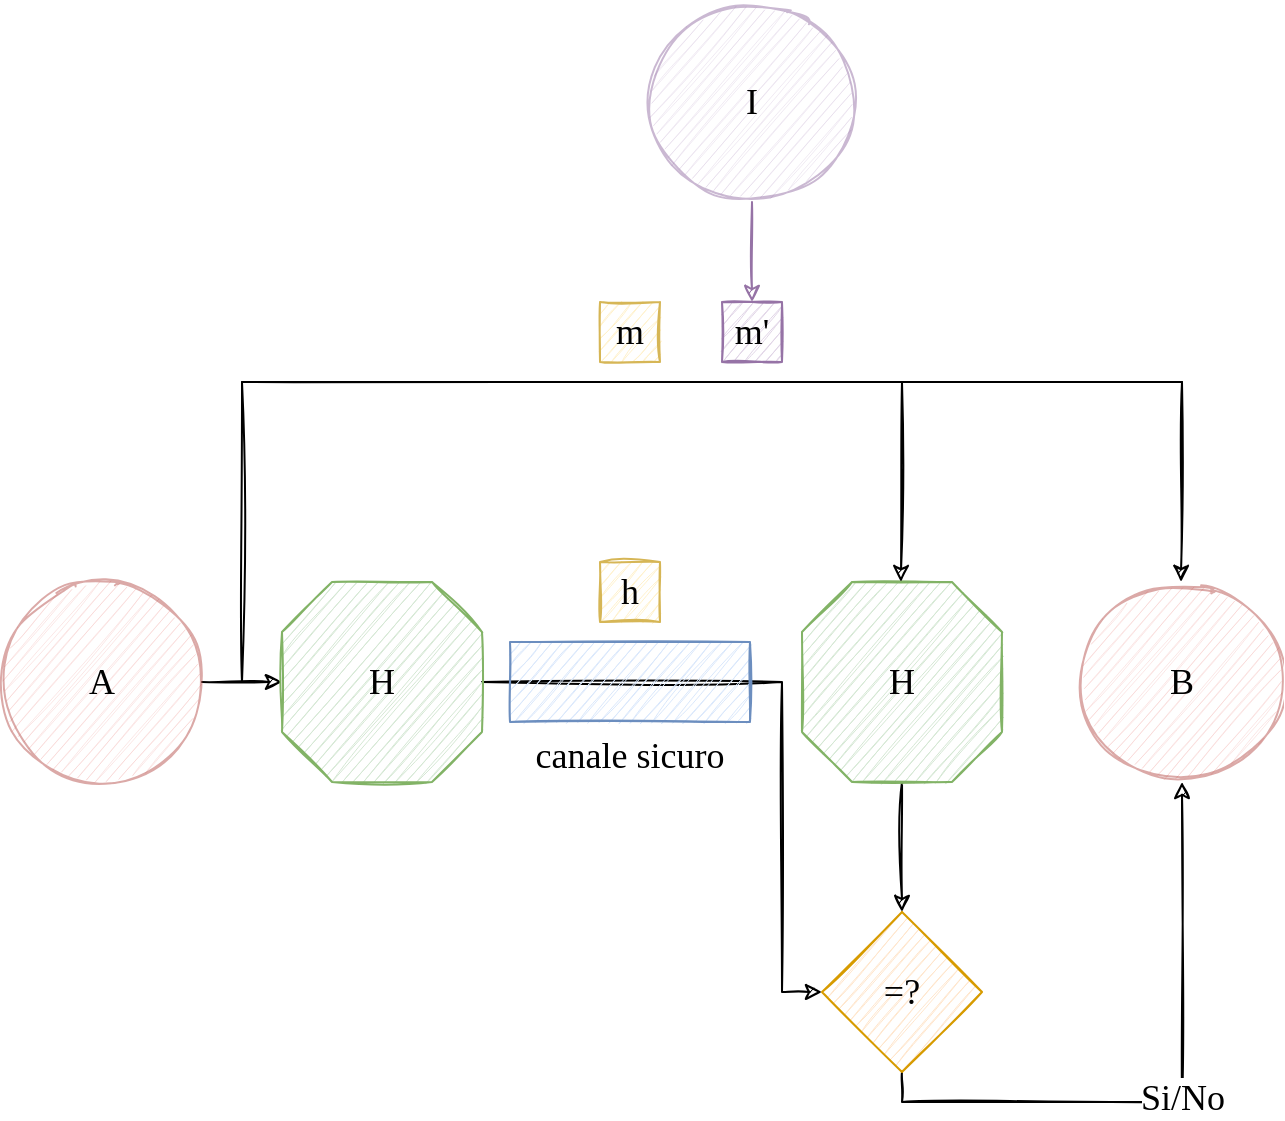 <mxfile version="15.8.8" type="device"><diagram id="JP0gBPxypD-B3swmiFSp" name="Page-1"><mxGraphModel dx="460" dy="779" grid="1" gridSize="10" guides="1" tooltips="1" connect="1" arrows="1" fold="1" page="1" pageScale="1" pageWidth="827" pageHeight="1169" math="0" shadow="0"><root><mxCell id="0"/><mxCell id="1" parent="0"/><mxCell id="Y4TUV4H3YHWyU1hq7ZdA-5" style="edgeStyle=orthogonalEdgeStyle;rounded=0;orthogonalLoop=1;jettySize=auto;html=1;fontFamily=Maven Pro;sketch=1;" parent="1" source="FrdOh2KGLZJYutwBbuUi-4" target="Y4TUV4H3YHWyU1hq7ZdA-2" edge="1"><mxGeometry relative="1" as="geometry"/></mxCell><mxCell id="FrdOh2KGLZJYutwBbuUi-4" value="A" style="ellipse;whiteSpace=wrap;html=1;labelBackgroundColor=none;labelBorderColor=none;sketch=1;fontFamily=Maven Pro;fontSize=18;fillColor=#f8cecc;strokeColor=#b85450;spacingBottom=0;opacity=50;verticalAlign=middle;fontStyle=0" parent="1" vertex="1"><mxGeometry x="100" y="340" width="100" height="100" as="geometry"/></mxCell><mxCell id="Y4TUV4H3YHWyU1hq7ZdA-1" value="B" style="ellipse;whiteSpace=wrap;html=1;labelBackgroundColor=none;labelBorderColor=none;sketch=1;fontFamily=Maven Pro;fontSize=18;fillColor=#f8cecc;strokeColor=#b85450;spacingBottom=0;opacity=50;verticalAlign=middle;fontStyle=0" parent="1" vertex="1"><mxGeometry x="640" y="340" width="100" height="100" as="geometry"/></mxCell><mxCell id="Y4TUV4H3YHWyU1hq7ZdA-6" style="edgeStyle=orthogonalEdgeStyle;rounded=0;sketch=1;orthogonalLoop=1;jettySize=auto;html=1;entryX=0;entryY=0.5;entryDx=0;entryDy=0;fontFamily=Maven Pro;" parent="1" source="Y4TUV4H3YHWyU1hq7ZdA-2" target="ws0fwYc5LY1sN5gzNNQG-1" edge="1"><mxGeometry relative="1" as="geometry"><Array as="points"><mxPoint x="490" y="390"/><mxPoint x="490" y="545"/></Array></mxGeometry></mxCell><mxCell id="Y4TUV4H3YHWyU1hq7ZdA-2" value="H" style="verticalLabelPosition=middle;verticalAlign=middle;html=1;shape=mxgraph.basic.polygon;polyCoords=[[0.25,0],[0.75,0],[1,0.25],[1,0.75],[0.75,1],[0.25,1],[0,0.75],[0,0.25]];polyline=0;sketch=1;fillColor=#d5e8d4;strokeColor=#82b366;fontFamily=Maven Pro;fontSize=18;whiteSpace=wrap;horizontal=1;labelPosition=center;align=center;" parent="1" vertex="1"><mxGeometry x="240" y="340" width="100" height="100" as="geometry"/></mxCell><mxCell id="ws0fwYc5LY1sN5gzNNQG-3" style="edgeStyle=orthogonalEdgeStyle;rounded=0;sketch=1;orthogonalLoop=1;jettySize=auto;html=1;fontFamily=Maven Pro;fontSize=18;" parent="1" source="Y4TUV4H3YHWyU1hq7ZdA-3" target="ws0fwYc5LY1sN5gzNNQG-1" edge="1"><mxGeometry relative="1" as="geometry"/></mxCell><mxCell id="Y4TUV4H3YHWyU1hq7ZdA-3" value="H" style="verticalLabelPosition=middle;verticalAlign=middle;html=1;shape=mxgraph.basic.polygon;polyCoords=[[0.25,0],[0.75,0],[1,0.25],[1,0.75],[0.75,1],[0.25,1],[0,0.75],[0,0.25]];polyline=0;sketch=1;fillColor=#d5e8d4;strokeColor=#82b366;fontFamily=Maven Pro;fontSize=18;whiteSpace=wrap;labelPosition=center;align=center;" parent="1" vertex="1"><mxGeometry x="500" y="340" width="100" height="100" as="geometry"/></mxCell><mxCell id="-W8e4OslXIXU3TgRTyBF-3" value="h" style="whiteSpace=wrap;html=1;aspect=fixed;sketch=1;fontFamily=Maven Pro;fontSize=18;fillColor=#fff2cc;strokeColor=#d6b656;" parent="1" vertex="1"><mxGeometry x="399" y="330" width="30" height="30" as="geometry"/></mxCell><mxCell id="-W8e4OslXIXU3TgRTyBF-4" value="m" style="whiteSpace=wrap;html=1;aspect=fixed;sketch=1;fontFamily=Maven Pro;fontSize=18;fillColor=#fff2cc;strokeColor=#d6b656;" parent="1" vertex="1"><mxGeometry x="399" y="200" width="30" height="30" as="geometry"/></mxCell><mxCell id="ws0fwYc5LY1sN5gzNNQG-2" value="Si/No" style="edgeStyle=orthogonalEdgeStyle;rounded=0;orthogonalLoop=1;jettySize=auto;html=1;fontFamily=Maven Pro;fontSize=18;sketch=1;" parent="1" source="ws0fwYc5LY1sN5gzNNQG-1" target="Y4TUV4H3YHWyU1hq7ZdA-1" edge="1"><mxGeometry relative="1" as="geometry"><Array as="points"><mxPoint x="550" y="600"/><mxPoint x="690" y="600"/></Array></mxGeometry></mxCell><mxCell id="ws0fwYc5LY1sN5gzNNQG-1" value="=?" style="rhombus;whiteSpace=wrap;html=1;sketch=1;fontFamily=Maven Pro;fontSize=18;fillColor=#ffe6cc;strokeColor=#d79b00;" parent="1" vertex="1"><mxGeometry x="510" y="505" width="80" height="80" as="geometry"/></mxCell><mxCell id="ws0fwYc5LY1sN5gzNNQG-5" value="canale sicuro" style="rounded=0;whiteSpace=wrap;html=1;sketch=1;fontFamily=Maven Pro;fontSize=18;labelPosition=center;verticalLabelPosition=bottom;align=center;verticalAlign=top;fillColor=#dae8fc;strokeColor=#6c8ebf;" parent="1" vertex="1"><mxGeometry x="354" y="370" width="120" height="40" as="geometry"/></mxCell><mxCell id="ws0fwYc5LY1sN5gzNNQG-7" value="" style="endArrow=none;html=1;rounded=0;sketch=1;fontFamily=Maven Pro;fontSize=18;" parent="1" edge="1"><mxGeometry width="50" height="50" relative="1" as="geometry"><mxPoint x="220" y="390" as="sourcePoint"/><mxPoint x="220" y="240" as="targetPoint"/></mxGeometry></mxCell><mxCell id="ws0fwYc5LY1sN5gzNNQG-8" value="" style="endArrow=none;html=1;rounded=0;sketch=1;fontFamily=Maven Pro;fontSize=18;" parent="1" edge="1"><mxGeometry width="50" height="50" relative="1" as="geometry"><mxPoint x="220" y="240" as="sourcePoint"/><mxPoint x="690" y="240" as="targetPoint"/></mxGeometry></mxCell><mxCell id="ws0fwYc5LY1sN5gzNNQG-10" value="" style="endArrow=classic;html=1;rounded=0;sketch=1;fontFamily=Maven Pro;fontSize=18;" parent="1" edge="1"><mxGeometry width="50" height="50" relative="1" as="geometry"><mxPoint x="550" y="240" as="sourcePoint"/><mxPoint x="549.5" y="340" as="targetPoint"/></mxGeometry></mxCell><mxCell id="ws0fwYc5LY1sN5gzNNQG-11" value="" style="endArrow=classic;html=1;rounded=0;sketch=1;fontFamily=Maven Pro;fontSize=18;" parent="1" edge="1"><mxGeometry width="50" height="50" relative="1" as="geometry"><mxPoint x="690" y="240" as="sourcePoint"/><mxPoint x="689.5" y="340" as="targetPoint"/></mxGeometry></mxCell><mxCell id="ws0fwYc5LY1sN5gzNNQG-12" value="m'" style="whiteSpace=wrap;html=1;aspect=fixed;sketch=1;fontFamily=Maven Pro;fontSize=18;fillColor=#e1d5e7;strokeColor=#9673a6;" parent="1" vertex="1"><mxGeometry x="460" y="200" width="30" height="30" as="geometry"/></mxCell><mxCell id="ws0fwYc5LY1sN5gzNNQG-14" style="edgeStyle=orthogonalEdgeStyle;rounded=0;sketch=1;orthogonalLoop=1;jettySize=auto;html=1;fontFamily=Maven Pro;fontSize=18;fillColor=#e1d5e7;strokeColor=#9673a6;" parent="1" source="ws0fwYc5LY1sN5gzNNQG-13" target="ws0fwYc5LY1sN5gzNNQG-12" edge="1"><mxGeometry relative="1" as="geometry"/></mxCell><mxCell id="ws0fwYc5LY1sN5gzNNQG-13" value="I" style="ellipse;whiteSpace=wrap;html=1;labelBackgroundColor=none;labelBorderColor=none;sketch=1;fontFamily=Maven Pro;fontSize=18;fillColor=#e1d5e7;strokeColor=#9673a6;spacingBottom=0;opacity=50;verticalAlign=middle;fontStyle=0" parent="1" vertex="1"><mxGeometry x="425" y="50" width="100" height="100" as="geometry"/></mxCell></root></mxGraphModel></diagram></mxfile>